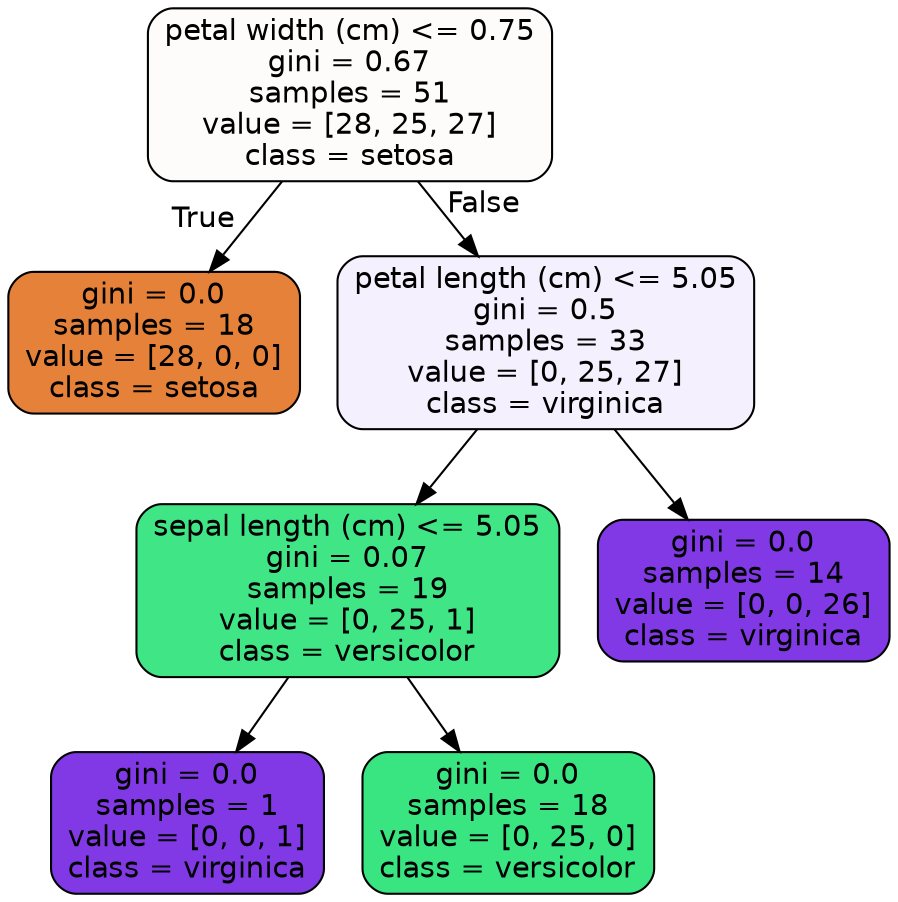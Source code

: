 digraph Tree {
node [shape=box, style="filled, rounded", color="black", fontname=helvetica] ;
edge [fontname=helvetica] ;
0 [label="petal width (cm) <= 0.75\ngini = 0.67\nsamples = 51\nvalue = [28, 25, 27]\nclass = setosa", fillcolor="#e5813905"] ;
1 [label="gini = 0.0\nsamples = 18\nvalue = [28, 0, 0]\nclass = setosa", fillcolor="#e58139ff"] ;
0 -> 1 [labeldistance=2.5, labelangle=45, headlabel="True"] ;
2 [label="petal length (cm) <= 5.05\ngini = 0.5\nsamples = 33\nvalue = [0, 25, 27]\nclass = virginica", fillcolor="#8139e513"] ;
0 -> 2 [labeldistance=2.5, labelangle=-45, headlabel="False"] ;
3 [label="sepal length (cm) <= 5.05\ngini = 0.07\nsamples = 19\nvalue = [0, 25, 1]\nclass = versicolor", fillcolor="#39e581f5"] ;
2 -> 3 ;
4 [label="gini = 0.0\nsamples = 1\nvalue = [0, 0, 1]\nclass = virginica", fillcolor="#8139e5ff"] ;
3 -> 4 ;
5 [label="gini = 0.0\nsamples = 18\nvalue = [0, 25, 0]\nclass = versicolor", fillcolor="#39e581ff"] ;
3 -> 5 ;
6 [label="gini = 0.0\nsamples = 14\nvalue = [0, 0, 26]\nclass = virginica", fillcolor="#8139e5ff"] ;
2 -> 6 ;
}